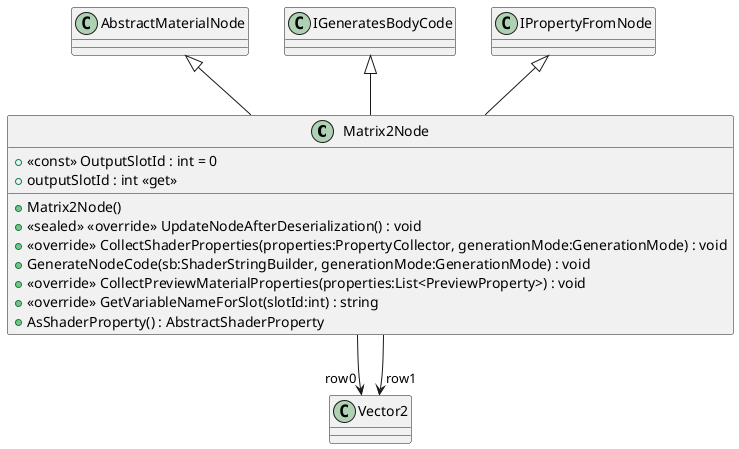 @startuml
class Matrix2Node {
    + <<const>> OutputSlotId : int = 0
    + Matrix2Node()
    + <<sealed>> <<override>> UpdateNodeAfterDeserialization() : void
    + <<override>> CollectShaderProperties(properties:PropertyCollector, generationMode:GenerationMode) : void
    + GenerateNodeCode(sb:ShaderStringBuilder, generationMode:GenerationMode) : void
    + <<override>> CollectPreviewMaterialProperties(properties:List<PreviewProperty>) : void
    + <<override>> GetVariableNameForSlot(slotId:int) : string
    + AsShaderProperty() : AbstractShaderProperty
    + outputSlotId : int <<get>>
}
AbstractMaterialNode <|-- Matrix2Node
IGeneratesBodyCode <|-- Matrix2Node
IPropertyFromNode <|-- Matrix2Node
Matrix2Node --> "row0" Vector2
Matrix2Node --> "row1" Vector2
@enduml
